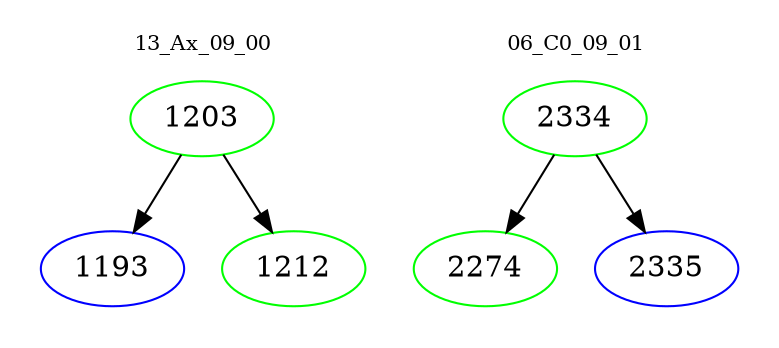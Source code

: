 digraph{
subgraph cluster_0 {
color = white
label = "13_Ax_09_00";
fontsize=10;
T0_1203 [label="1203", color="green"]
T0_1203 -> T0_1193 [color="black"]
T0_1193 [label="1193", color="blue"]
T0_1203 -> T0_1212 [color="black"]
T0_1212 [label="1212", color="green"]
}
subgraph cluster_1 {
color = white
label = "06_C0_09_01";
fontsize=10;
T1_2334 [label="2334", color="green"]
T1_2334 -> T1_2274 [color="black"]
T1_2274 [label="2274", color="green"]
T1_2334 -> T1_2335 [color="black"]
T1_2335 [label="2335", color="blue"]
}
}
